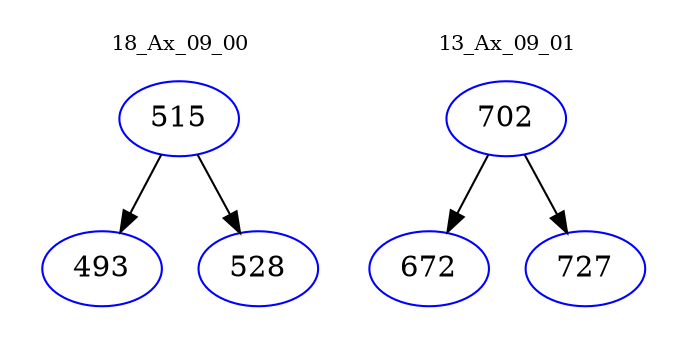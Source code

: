 digraph{
subgraph cluster_0 {
color = white
label = "18_Ax_09_00";
fontsize=10;
T0_515 [label="515", color="blue"]
T0_515 -> T0_493 [color="black"]
T0_493 [label="493", color="blue"]
T0_515 -> T0_528 [color="black"]
T0_528 [label="528", color="blue"]
}
subgraph cluster_1 {
color = white
label = "13_Ax_09_01";
fontsize=10;
T1_702 [label="702", color="blue"]
T1_702 -> T1_672 [color="black"]
T1_672 [label="672", color="blue"]
T1_702 -> T1_727 [color="black"]
T1_727 [label="727", color="blue"]
}
}
